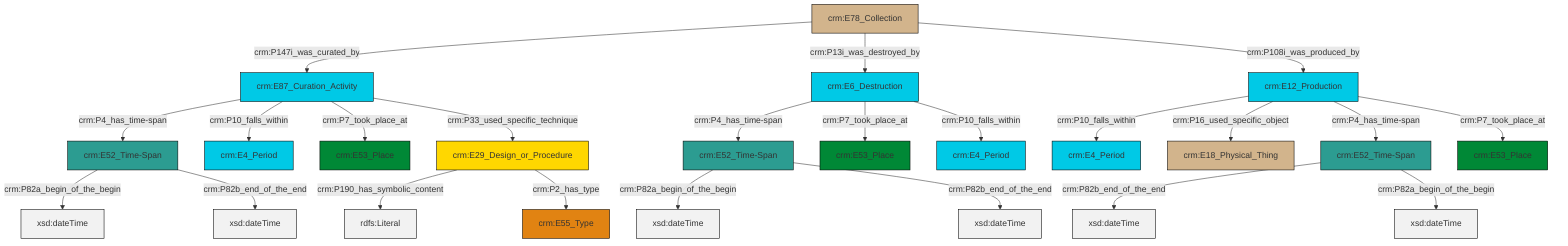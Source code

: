 graph TD
classDef Literal fill:#f2f2f2,stroke:#000000;
classDef CRM_Entity fill:#FFFFFF,stroke:#000000;
classDef Temporal_Entity fill:#00C9E6, stroke:#000000;
classDef Type fill:#E18312, stroke:#000000;
classDef Time-Span fill:#2C9C91, stroke:#000000;
classDef Appellation fill:#FFEB7F, stroke:#000000;
classDef Place fill:#008836, stroke:#000000;
classDef Persistent_Item fill:#B266B2, stroke:#000000;
classDef Conceptual_Object fill:#FFD700, stroke:#000000;
classDef Physical_Thing fill:#D2B48C, stroke:#000000;
classDef Actor fill:#f58aad, stroke:#000000;
classDef PC_Classes fill:#4ce600, stroke:#000000;
classDef Multi fill:#cccccc,stroke:#000000;

0["crm:E6_Destruction"]:::Temporal_Entity -->|crm:P4_has_time-span| 1["crm:E52_Time-Span"]:::Time-Span
2["crm:E52_Time-Span"]:::Time-Span -->|crm:P82a_begin_of_the_begin| 3[xsd:dateTime]:::Literal
4["crm:E29_Design_or_Procedure"]:::Conceptual_Object -->|crm:P190_has_symbolic_content| 5[rdfs:Literal]:::Literal
1["crm:E52_Time-Span"]:::Time-Span -->|crm:P82a_begin_of_the_begin| 6[xsd:dateTime]:::Literal
7["crm:E78_Collection"]:::Physical_Thing -->|crm:P147i_was_curated_by| 8["crm:E87_Curation_Activity"]:::Temporal_Entity
0["crm:E6_Destruction"]:::Temporal_Entity -->|crm:P7_took_place_at| 11["crm:E53_Place"]:::Place
1["crm:E52_Time-Span"]:::Time-Span -->|crm:P82b_end_of_the_end| 16[xsd:dateTime]:::Literal
17["crm:E52_Time-Span"]:::Time-Span -->|crm:P82b_end_of_the_end| 18[xsd:dateTime]:::Literal
8["crm:E87_Curation_Activity"]:::Temporal_Entity -->|crm:P4_has_time-span| 2["crm:E52_Time-Span"]:::Time-Span
0["crm:E6_Destruction"]:::Temporal_Entity -->|crm:P10_falls_within| 9["crm:E4_Period"]:::Temporal_Entity
8["crm:E87_Curation_Activity"]:::Temporal_Entity -->|crm:P10_falls_within| 19["crm:E4_Period"]:::Temporal_Entity
14["crm:E12_Production"]:::Temporal_Entity -->|crm:P10_falls_within| 23["crm:E4_Period"]:::Temporal_Entity
14["crm:E12_Production"]:::Temporal_Entity -->|crm:P16_used_specific_object| 24["crm:E18_Physical_Thing"]:::Physical_Thing
2["crm:E52_Time-Span"]:::Time-Span -->|crm:P82b_end_of_the_end| 31[xsd:dateTime]:::Literal
7["crm:E78_Collection"]:::Physical_Thing -->|crm:P13i_was_destroyed_by| 0["crm:E6_Destruction"]:::Temporal_Entity
14["crm:E12_Production"]:::Temporal_Entity -->|crm:P4_has_time-span| 17["crm:E52_Time-Span"]:::Time-Span
8["crm:E87_Curation_Activity"]:::Temporal_Entity -->|crm:P7_took_place_at| 12["crm:E53_Place"]:::Place
4["crm:E29_Design_or_Procedure"]:::Conceptual_Object -->|crm:P2_has_type| 34["crm:E55_Type"]:::Type
8["crm:E87_Curation_Activity"]:::Temporal_Entity -->|crm:P33_used_specific_technique| 4["crm:E29_Design_or_Procedure"]:::Conceptual_Object
14["crm:E12_Production"]:::Temporal_Entity -->|crm:P7_took_place_at| 32["crm:E53_Place"]:::Place
7["crm:E78_Collection"]:::Physical_Thing -->|crm:P108i_was_produced_by| 14["crm:E12_Production"]:::Temporal_Entity
17["crm:E52_Time-Span"]:::Time-Span -->|crm:P82a_begin_of_the_begin| 38[xsd:dateTime]:::Literal